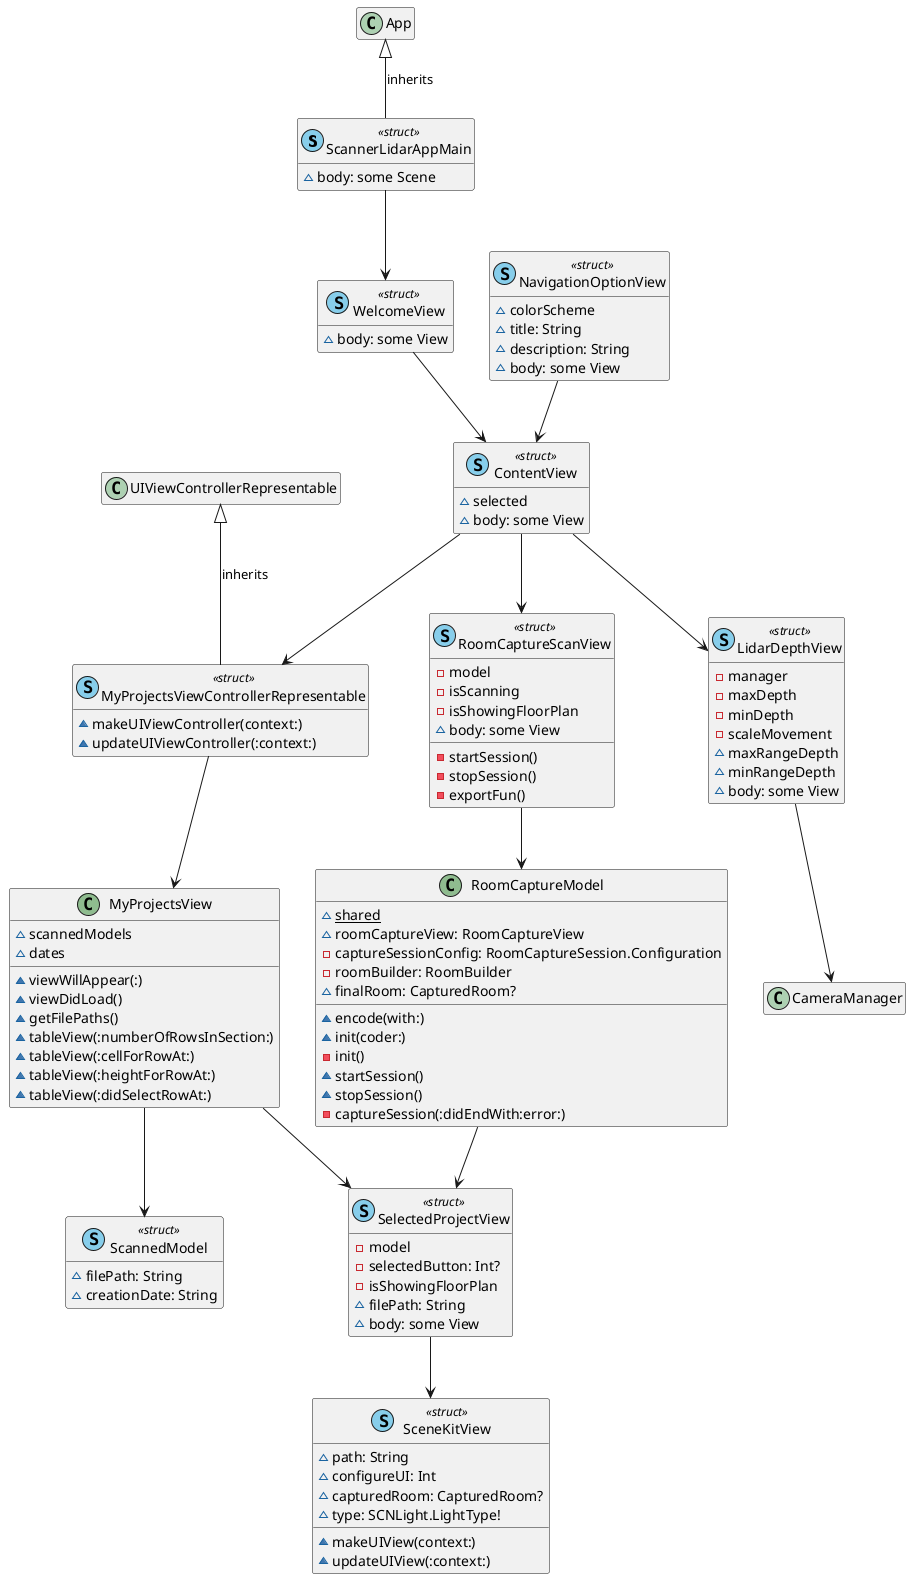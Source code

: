 @startuml
' STYLE START
hide empty members
skinparam shadowing false
' STYLE END
set namespaceSeparator none

class "ScannerLidarAppMain" as ScannerLidarAppMain << (S, SkyBlue) struct >> {
  ~body: some Scene
}

class "SelectedProjectView" as SelectedProjectView << (S, SkyBlue) struct >> {
  -model
  -selectedButton: Int?
  -isShowingFloorPlan
  ~filePath: String
  ~body: some View
}

class "SceneKitView" as SceneKitView << (S, SkyBlue) struct >> {
  ~path: String
  ~configureUI: Int
  ~capturedRoom: CapturedRoom?
  ~type: SCNLight.LightType!
  ~makeUIView(context:)
  ~updateUIView(:context:)
}

class "MyProjectsViewControllerRepresentable" as MyProjectsViewControllerRepresentable << (S, SkyBlue) struct >> {
  ~makeUIViewController(context:)
  ~updateUIViewController(:context:)
}

class "ScannedModel" as ScannedModel << (S, SkyBlue) struct >> {
  ~filePath: String
  ~creationDate: String
}

class "MyProjectsView" as MyProjectsView << (C, DarkSeaGreen) >> {
  ~scannedModels
  ~dates
  ~viewWillAppear(:)
  ~viewDidLoad()
  ~getFilePaths()
  ~tableView(:numberOfRowsInSection:)
  ~tableView(:cellForRowAt:)
  ~tableView(:heightForRowAt:)
  ~tableView(:didSelectRowAt:)
}

class "LidarDepthView" as LidarDepthView << (S, SkyBlue) struct >> {
  -manager
  -maxDepth
  -minDepth
  -scaleMovement
  ~maxRangeDepth
  ~minRangeDepth
  ~body: some View
}

class "RoomCaptureScanView" as RoomCaptureScanView << (S, SkyBlue) struct >> {
  -model
  -isScanning
  -isShowingFloorPlan
  ~body: some View
  -startSession()
  -stopSession()
  -exportFun()
}

class "RoomCaptureModel" as RoomCaptureModel << (C, DarkSeaGreen) >> {
  ~{static} shared
  ~roomCaptureView: RoomCaptureView
  -captureSessionConfig: RoomCaptureSession.Configuration
  -roomBuilder: RoomBuilder
  ~finalRoom: CapturedRoom?
  ~encode(with:)
  ~init(coder:)
  -init()
  ~startSession()
  ~stopSession()
  -captureSession(:didEndWith:error:)
}

class "WelcomeView" as WelcomeView << (S, SkyBlue) struct >> {
  ~body: some View
}

class "NavigationOptionView" as NavigationOptionView << (S, SkyBlue) struct >> {
  ~colorScheme
  ~title: String
  ~description: String
  ~body: some View
}

class "ContentView" as ContentView << (S, SkyBlue) struct >> {
  ~selected
  ~body: some View
}

App <|-- ScannerLidarAppMain : inherits
UIViewControllerRepresentable <|-- MyProjectsViewControllerRepresentable : inherits

ScannerLidarAppMain --> WelcomeView
WelcomeView --> ContentView
NavigationOptionView --> ContentView
ContentView --> RoomCaptureScanView
ContentView --> LidarDepthView
ContentView --> MyProjectsViewControllerRepresentable
MyProjectsViewControllerRepresentable --> MyProjectsView
MyProjectsView --> SelectedProjectView
RoomCaptureScanView --> RoomCaptureModel
MyProjectsView --> ScannedModel
SelectedProjectView --> SceneKitView
RoomCaptureModel --> SelectedProjectView
LidarDepthView --> CameraManager

@enduml